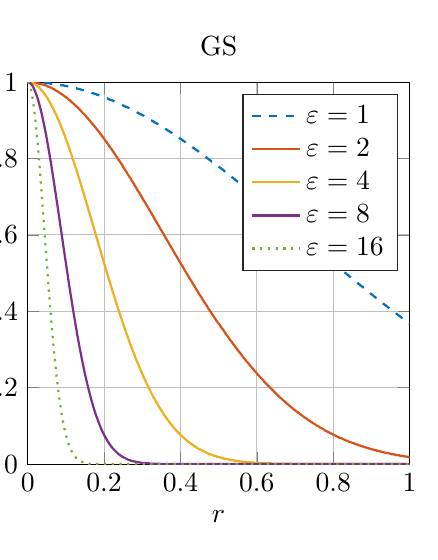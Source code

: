 % This file was created by matlab2tikz.
%
%The latest updates can be retrieved from
%  http://www.mathworks.com/matlabcentral/fileexchange/22022-matlab2tikz-matlab2tikz
%where you can also make suggestions and rate matlab2tikz.
%
\rmfamily
\definecolor{mycolor1}{rgb}{0.0,0.447,0.741}%
\definecolor{mycolor2}{rgb}{0.85,0.325,0.098}%
\definecolor{mycolor3}{rgb}{0.929,0.694,0.125}%
\definecolor{mycolor4}{rgb}{0.494,0.184,0.556}%
\definecolor{mycolor5}{rgb}{0.466,0.674,0.188}%
\definecolor{mycolor6}{rgb}{0.301,0.745,0.933}%
%
\begin{tikzpicture}[trim axis left, trim axis right, baseline]

  \begin{axis}[
  grid=major,
  %tick label style = {font=\sansmath\sffamily},
  width=0.4\textwidth,
  height=0.4\textwidth,
  at={(0\textwidth,0\textwidth)},
  scale only axis,
  unbounded coords=jump,
  xmin=0,
  xmax=1,
  ymin=0,
  ymax=1,
  xlabel={$r$},
  ylabel={$\phi(r)$},
  axis background/.style={fill=white},
  %title style={font=\bfseries},
  title={GS},
  legend pos=north east,
  legend style={legend cell align=left,align=left,draw=white!15!black}
  ]
\addplot [color=mycolor1, style=dashed,thick]
  table[row sep=crcr]{%
  0	1\\
  0.002	1.0\\
  0.004	1.0\\
  0.006	1.0\\
  0.008	1.0\\
  0.01	1.0\\
  0.012	1.0\\
  0.014	1.0\\
  0.016	1.0\\
  0.018	1.0\\
  0.02	1.0\\
  0.022	1.0\\
  0.024	0.999\\
  0.026	0.999\\
  0.028	0.999\\
  0.03	0.999\\
  0.032	0.999\\
  0.034	0.999\\
  0.036	0.999\\
  0.038	0.999\\
  0.04	0.998\\
  0.042	0.998\\
  0.044	0.998\\
  0.046	0.998\\
  0.048	0.998\\
  0.05	0.997\\
  0.052	0.997\\
  0.054	0.997\\
  0.056	0.997\\
  0.058	0.997\\
  0.06	0.996\\
  0.062	0.996\\
  0.064	0.996\\
  0.066	0.996\\
  0.068	0.995\\
  0.07	0.995\\
  0.072	0.995\\
  0.074	0.995\\
  0.076	0.994\\
  0.078	0.994\\
  0.08	0.994\\
  0.082	0.993\\
  0.084	0.993\\
  0.086	0.993\\
  0.088	0.992\\
  0.09	0.992\\
  0.092	0.992\\
  0.094	0.991\\
  0.096	0.991\\
  0.098	0.99\\
  0.1	0.99\\
  0.102	0.99\\
  0.104	0.989\\
  0.106	0.989\\
  0.108	0.988\\
  0.11	0.988\\
  0.112	0.988\\
  0.114	0.987\\
  0.116	0.987\\
  0.118	0.986\\
  0.12	0.986\\
  0.122	0.985\\
  0.124	0.985\\
  0.126	0.984\\
  0.128	0.984\\
  0.13	0.983\\
  0.132	0.983\\
  0.134	0.982\\
  0.136	0.982\\
  0.138	0.981\\
  0.14	0.981\\
  0.142	0.98\\
  0.144	0.979\\
  0.146	0.979\\
  0.148	0.978\\
  0.15	0.978\\
  0.152	0.977\\
  0.154	0.977\\
  0.156	0.976\\
  0.158	0.975\\
  0.16	0.975\\
  0.162	0.974\\
  0.164	0.973\\
  0.166	0.973\\
  0.168	0.972\\
  0.17	0.971\\
  0.172	0.971\\
  0.174	0.97\\
  0.176	0.969\\
  0.178	0.969\\
  0.18	0.968\\
  0.182	0.967\\
  0.184	0.967\\
  0.186	0.966\\
  0.188	0.965\\
  0.19	0.964\\
  0.192	0.964\\
  0.194	0.963\\
  0.196	0.962\\
  0.198	0.961\\
  0.2	0.961\\
  0.202	0.96\\
  0.204	0.959\\
  0.206	0.958\\
  0.208	0.958\\
  0.21	0.957\\
  0.212	0.956\\
  0.214	0.955\\
  0.216	0.954\\
  0.218	0.953\\
  0.22	0.953\\
  0.222	0.952\\
  0.224	0.951\\
  0.226	0.95\\
  0.228	0.949\\
  0.23	0.948\\
  0.232	0.947\\
  0.234	0.947\\
  0.236	0.946\\
  0.238	0.945\\
  0.24	0.944\\
  0.242	0.943\\
  0.244	0.942\\
  0.246	0.941\\
  0.248	0.94\\
  0.25	0.939\\
  0.252	0.938\\
  0.254	0.937\\
  0.256	0.936\\
  0.258	0.935\\
  0.26	0.935\\
  0.262	0.934\\
  0.264	0.933\\
  0.266	0.932\\
  0.268	0.931\\
  0.27	0.93\\
  0.272	0.929\\
  0.274	0.928\\
  0.276	0.927\\
  0.278	0.925\\
  0.28	0.924\\
  0.282	0.923\\
  0.284	0.922\\
  0.286	0.921\\
  0.288	0.92\\
  0.29	0.919\\
  0.292	0.918\\
  0.294	0.917\\
  0.296	0.916\\
  0.298	0.915\\
  0.3	0.914\\
  0.302	0.913\\
  0.304	0.912\\
  0.306	0.91\\
  0.308	0.909\\
  0.31	0.908\\
  0.312	0.907\\
  0.314	0.906\\
  0.316	0.905\\
  0.318	0.904\\
  0.32	0.902\\
  0.322	0.901\\
  0.324	0.9\\
  0.326	0.899\\
  0.328	0.898\\
  0.33	0.897\\
  0.332	0.895\\
  0.334	0.894\\
  0.336	0.893\\
  0.338	0.892\\
  0.34	0.891\\
  0.342	0.889\\
  0.344	0.888\\
  0.346	0.887\\
  0.348	0.886\\
  0.35	0.884\\
  0.352	0.883\\
  0.354	0.882\\
  0.356	0.881\\
  0.358	0.879\\
  0.36	0.878\\
  0.362	0.877\\
  0.364	0.876\\
  0.366	0.874\\
  0.368	0.873\\
  0.37	0.872\\
  0.372	0.871\\
  0.374	0.869\\
  0.376	0.868\\
  0.378	0.867\\
  0.38	0.865\\
  0.382	0.864\\
  0.384	0.863\\
  0.386	0.861\\
  0.388	0.86\\
  0.39	0.859\\
  0.392	0.857\\
  0.394	0.856\\
  0.396	0.855\\
  0.398	0.853\\
  0.4	0.852\\
  0.402	0.851\\
  0.404	0.849\\
  0.406	0.848\\
  0.408	0.846\\
  0.41	0.845\\
  0.412	0.844\\
  0.414	0.842\\
  0.416	0.841\\
  0.418	0.839\\
  0.42	0.838\\
  0.422	0.837\\
  0.424	0.835\\
  0.426	0.834\\
  0.428	0.832\\
  0.43	0.831\\
  0.432	0.829\\
  0.434	0.828\\
  0.436	0.827\\
  0.438	0.825\\
  0.44	0.824\\
  0.442	0.822\\
  0.444	0.821\\
  0.446	0.819\\
  0.448	0.818\\
  0.45	0.816\\
  0.452	0.815\\
  0.454	0.813\\
  0.456	0.812\\
  0.458	0.81\\
  0.46	0.809\\
  0.462	0.807\\
  0.464	0.806\\
  0.466	0.804\\
  0.468	0.803\\
  0.47	0.801\\
  0.472	0.8\\
  0.474	0.798\\
  0.476	0.797\\
  0.478	0.795\\
  0.48	0.794\\
  0.482	0.792\\
  0.484	0.791\\
  0.486	0.789\\
  0.488	0.788\\
  0.49	0.786\\
  0.492	0.785\\
  0.494	0.783\\
  0.496	0.782\\
  0.498	0.78\\
  0.501	0.778\\
  0.503	0.777\\
  0.505	0.775\\
  0.507	0.774\\
  0.509	0.772\\
  0.511	0.771\\
  0.513	0.769\\
  0.515	0.767\\
  0.517	0.766\\
  0.519	0.764\\
  0.521	0.763\\
  0.523	0.761\\
  0.525	0.759\\
  0.527	0.758\\
  0.529	0.756\\
  0.531	0.755\\
  0.533	0.753\\
  0.535	0.751\\
  0.537	0.75\\
  0.539	0.748\\
  0.541	0.747\\
  0.543	0.745\\
  0.545	0.743\\
  0.547	0.742\\
  0.549	0.74\\
  0.551	0.739\\
  0.553	0.737\\
  0.555	0.735\\
  0.557	0.734\\
  0.559	0.732\\
  0.561	0.73\\
  0.563	0.729\\
  0.565	0.727\\
  0.567	0.725\\
  0.569	0.724\\
  0.571	0.722\\
  0.573	0.72\\
  0.575	0.719\\
  0.577	0.717\\
  0.579	0.716\\
  0.581	0.714\\
  0.583	0.712\\
  0.585	0.711\\
  0.587	0.709\\
  0.589	0.707\\
  0.591	0.706\\
  0.593	0.704\\
  0.595	0.702\\
  0.597	0.701\\
  0.599	0.699\\
  0.601	0.697\\
  0.603	0.695\\
  0.605	0.694\\
  0.607	0.692\\
  0.609	0.69\\
  0.611	0.689\\
  0.613	0.687\\
  0.615	0.685\\
  0.617	0.684\\
  0.619	0.682\\
  0.621	0.68\\
  0.623	0.679\\
  0.625	0.677\\
  0.627	0.675\\
  0.629	0.674\\
  0.631	0.672\\
  0.633	0.67\\
  0.635	0.668\\
  0.637	0.667\\
  0.639	0.665\\
  0.641	0.663\\
  0.643	0.662\\
  0.645	0.66\\
  0.647	0.658\\
  0.649	0.657\\
  0.651	0.655\\
  0.653	0.653\\
  0.655	0.651\\
  0.657	0.65\\
  0.659	0.648\\
  0.661	0.646\\
  0.663	0.645\\
  0.665	0.643\\
  0.667	0.641\\
  0.669	0.639\\
  0.671	0.638\\
  0.673	0.636\\
  0.675	0.634\\
  0.677	0.633\\
  0.679	0.631\\
  0.681	0.629\\
  0.683	0.627\\
  0.685	0.626\\
  0.687	0.624\\
  0.689	0.622\\
  0.691	0.621\\
  0.693	0.619\\
  0.695	0.617\\
  0.697	0.615\\
  0.699	0.614\\
  0.701	0.612\\
  0.703	0.61\\
  0.705	0.609\\
  0.707	0.607\\
  0.709	0.605\\
  0.711	0.603\\
  0.713	0.602\\
  0.715	0.6\\
  0.717	0.598\\
  0.719	0.597\\
  0.721	0.595\\
  0.723	0.593\\
  0.725	0.591\\
  0.727	0.59\\
  0.729	0.588\\
  0.731	0.586\\
  0.733	0.585\\
  0.735	0.583\\
  0.737	0.581\\
  0.739	0.579\\
  0.741	0.578\\
  0.743	0.576\\
  0.745	0.574\\
  0.747	0.573\\
  0.749	0.571\\
  0.751	0.569\\
  0.753	0.567\\
  0.755	0.566\\
  0.757	0.564\\
  0.759	0.562\\
  0.761	0.561\\
  0.763	0.559\\
  0.765	0.557\\
  0.767	0.555\\
  0.769	0.554\\
  0.771	0.552\\
  0.773	0.55\\
  0.775	0.549\\
  0.777	0.547\\
  0.779	0.545\\
  0.781	0.544\\
  0.783	0.542\\
  0.785	0.54\\
  0.787	0.538\\
  0.789	0.537\\
  0.791	0.535\\
  0.793	0.533\\
  0.795	0.532\\
  0.797	0.53\\
  0.799	0.528\\
  0.801	0.527\\
  0.803	0.525\\
  0.805	0.523\\
  0.807	0.522\\
  0.809	0.52\\
  0.811	0.518\\
  0.813	0.517\\
  0.815	0.515\\
  0.817	0.513\\
  0.819	0.511\\
  0.821	0.51\\
  0.823	0.508\\
  0.825	0.506\\
  0.827	0.505\\
  0.829	0.503\\
  0.831	0.501\\
  0.833	0.5\\
  0.835	0.498\\
  0.837	0.496\\
  0.839	0.495\\
  0.841	0.493\\
  0.843	0.491\\
  0.845	0.49\\
  0.847	0.488\\
  0.849	0.486\\
  0.851	0.485\\
  0.853	0.483\\
  0.855	0.482\\
  0.857	0.48\\
  0.859	0.478\\
  0.861	0.477\\
  0.863	0.475\\
  0.865	0.473\\
  0.867	0.472\\
  0.869	0.47\\
  0.871	0.468\\
  0.873	0.467\\
  0.875	0.465\\
  0.877	0.464\\
  0.879	0.462\\
  0.881	0.46\\
  0.883	0.459\\
  0.885	0.457\\
  0.887	0.455\\
  0.889	0.454\\
  0.891	0.452\\
  0.893	0.451\\
  0.895	0.449\\
  0.897	0.447\\
  0.899	0.446\\
  0.901	0.444\\
  0.903	0.443\\
  0.905	0.441\\
  0.907	0.439\\
  0.909	0.438\\
  0.911	0.436\\
  0.913	0.435\\
  0.915	0.433\\
  0.917	0.431\\
  0.919	0.43\\
  0.921	0.428\\
  0.923	0.427\\
  0.925	0.425\\
  0.927	0.424\\
  0.929	0.422\\
  0.931	0.42\\
  0.933	0.419\\
  0.935	0.417\\
  0.937	0.416\\
  0.939	0.414\\
  0.941	0.413\\
  0.943	0.411\\
  0.945	0.409\\
  0.947	0.408\\
  0.949	0.406\\
  0.951	0.405\\
  0.953	0.403\\
  0.955	0.402\\
  0.957	0.4\\
  0.959	0.399\\
  0.961	0.397\\
  0.963	0.396\\
  0.965	0.394\\
  0.967	0.393\\
  0.969	0.391\\
  0.971	0.39\\
  0.973	0.388\\
  0.975	0.387\\
  0.977	0.385\\
  0.979	0.384\\
  0.981	0.382\\
  0.983	0.381\\
  0.985	0.379\\
  0.987	0.378\\
  0.989	0.376\\
  0.991	0.375\\
  0.993	0.373\\
  0.995	0.372\\
  0.997	0.37\\
  0.999	0.369\\
  1.001	0.367\\
};
\addlegendentry{$\varepsilon=1$}

\addplot [color=mycolor2, style=thick]
  table[row sep=crcr]{%
  0	1\\
  0.002	1.0\\
  0.004	1.0\\
  0.006	1.0\\
  0.008	1.0\\
  0.01	1.0\\
  0.012	0.999\\
  0.014	0.999\\
  0.016	0.999\\
  0.018	0.999\\
  0.02	0.998\\
  0.022	0.998\\
  0.024	0.998\\
  0.026	0.997\\
  0.028	0.997\\
  0.03	0.996\\
  0.032	0.996\\
  0.034	0.995\\
  0.036	0.995\\
  0.038	0.994\\
  0.04	0.994\\
  0.042	0.993\\
  0.044	0.992\\
  0.046	0.992\\
  0.048	0.991\\
  0.05	0.99\\
  0.052	0.989\\
  0.054	0.988\\
  0.056	0.988\\
  0.058	0.987\\
  0.06	0.986\\
  0.062	0.985\\
  0.064	0.984\\
  0.066	0.983\\
  0.068	0.982\\
  0.07	0.981\\
  0.072	0.979\\
  0.074	0.978\\
  0.076	0.977\\
  0.078	0.976\\
  0.08	0.975\\
  0.082	0.973\\
  0.084	0.972\\
  0.086	0.971\\
  0.088	0.969\\
  0.09	0.968\\
  0.092	0.967\\
  0.094	0.965\\
  0.096	0.964\\
  0.098	0.962\\
  0.1	0.961\\
  0.102	0.959\\
  0.104	0.958\\
  0.106	0.956\\
  0.108	0.954\\
  0.11	0.953\\
  0.112	0.951\\
  0.114	0.949\\
  0.116	0.947\\
  0.118	0.946\\
  0.12	0.944\\
  0.122	0.942\\
  0.124	0.94\\
  0.126	0.938\\
  0.128	0.936\\
  0.13	0.935\\
  0.132	0.933\\
  0.134	0.931\\
  0.136	0.929\\
  0.138	0.927\\
  0.14	0.924\\
  0.142	0.922\\
  0.144	0.92\\
  0.146	0.918\\
  0.148	0.916\\
  0.15	0.914\\
  0.152	0.912\\
  0.154	0.909\\
  0.156	0.907\\
  0.158	0.905\\
  0.16	0.902\\
  0.162	0.9\\
  0.164	0.898\\
  0.166	0.895\\
  0.168	0.893\\
  0.17	0.891\\
  0.172	0.888\\
  0.174	0.886\\
  0.176	0.883\\
  0.178	0.881\\
  0.18	0.878\\
  0.182	0.876\\
  0.184	0.873\\
  0.186	0.871\\
  0.188	0.868\\
  0.19	0.865\\
  0.192	0.863\\
  0.194	0.86\\
  0.196	0.857\\
  0.198	0.855\\
  0.2	0.852\\
  0.202	0.849\\
  0.204	0.846\\
  0.206	0.844\\
  0.208	0.841\\
  0.21	0.838\\
  0.212	0.835\\
  0.214	0.832\\
  0.216	0.829\\
  0.218	0.827\\
  0.22	0.824\\
  0.222	0.821\\
  0.224	0.818\\
  0.226	0.815\\
  0.228	0.812\\
  0.23	0.809\\
  0.232	0.806\\
  0.234	0.803\\
  0.236	0.8\\
  0.238	0.797\\
  0.24	0.794\\
  0.242	0.791\\
  0.244	0.788\\
  0.246	0.785\\
  0.248	0.782\\
  0.25	0.778\\
  0.252	0.775\\
  0.254	0.772\\
  0.256	0.769\\
  0.258	0.766\\
  0.26	0.763\\
  0.262	0.759\\
  0.264	0.756\\
  0.266	0.753\\
  0.268	0.75\\
  0.27	0.747\\
  0.272	0.743\\
  0.274	0.74\\
  0.276	0.737\\
  0.278	0.734\\
  0.28	0.73\\
  0.282	0.727\\
  0.284	0.724\\
  0.286	0.72\\
  0.288	0.717\\
  0.29	0.714\\
  0.292	0.711\\
  0.294	0.707\\
  0.296	0.704\\
  0.298	0.701\\
  0.3	0.697\\
  0.302	0.694\\
  0.304	0.69\\
  0.306	0.687\\
  0.308	0.684\\
  0.31	0.68\\
  0.312	0.677\\
  0.314	0.674\\
  0.316	0.67\\
  0.318	0.667\\
  0.32	0.663\\
  0.322	0.66\\
  0.324	0.657\\
  0.326	0.653\\
  0.328	0.65\\
  0.33	0.646\\
  0.332	0.643\\
  0.334	0.639\\
  0.336	0.636\\
  0.338	0.633\\
  0.34	0.629\\
  0.342	0.626\\
  0.344	0.622\\
  0.346	0.619\\
  0.348	0.615\\
  0.35	0.612\\
  0.352	0.609\\
  0.354	0.605\\
  0.356	0.602\\
  0.358	0.598\\
  0.36	0.595\\
  0.362	0.591\\
  0.364	0.588\\
  0.366	0.585\\
  0.368	0.581\\
  0.37	0.578\\
  0.372	0.574\\
  0.374	0.571\\
  0.376	0.567\\
  0.378	0.564\\
  0.38	0.561\\
  0.382	0.557\\
  0.384	0.554\\
  0.386	0.55\\
  0.388	0.547\\
  0.39	0.544\\
  0.392	0.54\\
  0.394	0.537\\
  0.396	0.533\\
  0.398	0.53\\
  0.4	0.527\\
  0.402	0.523\\
  0.404	0.52\\
  0.406	0.517\\
  0.408	0.513\\
  0.41	0.51\\
  0.412	0.506\\
  0.414	0.503\\
  0.416	0.5\\
  0.418	0.496\\
  0.42	0.493\\
  0.422	0.49\\
  0.424	0.486\\
  0.426	0.483\\
  0.428	0.48\\
  0.43	0.477\\
  0.432	0.473\\
  0.434	0.47\\
  0.436	0.467\\
  0.438	0.464\\
  0.44	0.46\\
  0.442	0.457\\
  0.444	0.454\\
  0.446	0.451\\
  0.448	0.447\\
  0.45	0.444\\
  0.452	0.441\\
  0.454	0.438\\
  0.456	0.435\\
  0.458	0.431\\
  0.46	0.428\\
  0.462	0.425\\
  0.464	0.422\\
  0.466	0.419\\
  0.468	0.416\\
  0.47	0.413\\
  0.472	0.409\\
  0.474	0.406\\
  0.476	0.403\\
  0.478	0.4\\
  0.48	0.397\\
  0.482	0.394\\
  0.484	0.391\\
  0.486	0.388\\
  0.488	0.385\\
  0.49	0.382\\
  0.492	0.379\\
  0.494	0.376\\
  0.496	0.373\\
  0.498	0.37\\
  0.501	0.367\\
  0.503	0.364\\
  0.505	0.361\\
  0.507	0.358\\
  0.509	0.355\\
  0.511	0.353\\
  0.513	0.35\\
  0.515	0.347\\
  0.517	0.344\\
  0.519	0.341\\
  0.521	0.338\\
  0.523	0.336\\
  0.525	0.333\\
  0.527	0.33\\
  0.529	0.327\\
  0.531	0.324\\
  0.533	0.322\\
  0.535	0.319\\
  0.537	0.316\\
  0.539	0.313\\
  0.541	0.311\\
  0.543	0.308\\
  0.545	0.305\\
  0.547	0.303\\
  0.549	0.3\\
  0.551	0.297\\
  0.553	0.295\\
  0.555	0.292\\
  0.557	0.29\\
  0.559	0.287\\
  0.561	0.285\\
  0.563	0.282\\
  0.565	0.279\\
  0.567	0.277\\
  0.569	0.274\\
  0.571	0.272\\
  0.573	0.269\\
  0.575	0.267\\
  0.577	0.265\\
  0.579	0.262\\
  0.581	0.26\\
  0.583	0.257\\
  0.585	0.255\\
  0.587	0.253\\
  0.589	0.25\\
  0.591	0.248\\
  0.593	0.245\\
  0.595	0.243\\
  0.597	0.241\\
  0.599	0.239\\
  0.601	0.236\\
  0.603	0.234\\
  0.605	0.232\\
  0.607	0.229\\
  0.609	0.227\\
  0.611	0.225\\
  0.613	0.223\\
  0.615	0.221\\
  0.617	0.219\\
  0.619	0.216\\
  0.621	0.214\\
  0.623	0.212\\
  0.625	0.21\\
  0.627	0.208\\
  0.629	0.206\\
  0.631	0.204\\
  0.633	0.202\\
  0.635	0.2\\
  0.637	0.198\\
  0.639	0.196\\
  0.641	0.194\\
  0.643	0.192\\
  0.645	0.19\\
  0.647	0.188\\
  0.649	0.186\\
  0.651	0.184\\
  0.653	0.182\\
  0.655	0.18\\
  0.657	0.178\\
  0.659	0.176\\
  0.661	0.174\\
  0.663	0.173\\
  0.665	0.171\\
  0.667	0.169\\
  0.669	0.167\\
  0.671	0.165\\
  0.673	0.164\\
  0.675	0.162\\
  0.677	0.16\\
  0.679	0.158\\
  0.681	0.157\\
  0.683	0.155\\
  0.685	0.153\\
  0.687	0.152\\
  0.689	0.15\\
  0.691	0.148\\
  0.693	0.147\\
  0.695	0.145\\
  0.697	0.143\\
  0.699	0.142\\
  0.701	0.14\\
  0.703	0.139\\
  0.705	0.137\\
  0.707	0.136\\
  0.709	0.134\\
  0.711	0.133\\
  0.713	0.131\\
  0.715	0.13\\
  0.717	0.128\\
  0.719	0.127\\
  0.721	0.125\\
  0.723	0.124\\
  0.725	0.122\\
  0.727	0.121\\
  0.729	0.12\\
  0.731	0.118\\
  0.733	0.117\\
  0.735	0.115\\
  0.737	0.114\\
  0.739	0.113\\
  0.741	0.111\\
  0.743	0.11\\
  0.745	0.109\\
  0.747	0.107\\
  0.749	0.106\\
  0.751	0.105\\
  0.753	0.104\\
  0.755	0.102\\
  0.757	0.101\\
  0.759	0.1\\
  0.761	0.099\\
  0.763	0.098\\
  0.765	0.096\\
  0.767	0.095\\
  0.769	0.094\\
  0.771	0.093\\
  0.773	0.092\\
  0.775	0.091\\
  0.777	0.089\\
  0.779	0.088\\
  0.781	0.087\\
  0.783	0.086\\
  0.785	0.085\\
  0.787	0.084\\
  0.789	0.083\\
  0.791	0.082\\
  0.793	0.081\\
  0.795	0.08\\
  0.797	0.079\\
  0.799	0.078\\
  0.801	0.077\\
  0.803	0.076\\
  0.805	0.075\\
  0.807	0.074\\
  0.809	0.073\\
  0.811	0.072\\
  0.813	0.071\\
  0.815	0.07\\
  0.817	0.069\\
  0.819	0.068\\
  0.821	0.068\\
  0.823	0.067\\
  0.825	0.066\\
  0.827	0.065\\
  0.829	0.064\\
  0.831	0.063\\
  0.833	0.062\\
  0.835	0.062\\
  0.837	0.061\\
  0.839	0.06\\
  0.841	0.059\\
  0.843	0.058\\
  0.845	0.058\\
  0.847	0.057\\
  0.849	0.056\\
  0.851	0.055\\
  0.853	0.055\\
  0.855	0.054\\
  0.857	0.053\\
  0.859	0.052\\
  0.861	0.052\\
  0.863	0.051\\
  0.865	0.05\\
  0.867	0.049\\
  0.869	0.049\\
  0.871	0.048\\
  0.873	0.047\\
  0.875	0.047\\
  0.877	0.046\\
  0.879	0.046\\
  0.881	0.045\\
  0.883	0.044\\
  0.885	0.044\\
  0.887	0.043\\
  0.889	0.042\\
  0.891	0.042\\
  0.893	0.041\\
  0.895	0.041\\
  0.897	0.04\\
  0.899	0.039\\
  0.901	0.039\\
  0.903	0.038\\
  0.905	0.038\\
  0.907	0.037\\
  0.909	0.037\\
  0.911	0.036\\
  0.913	0.036\\
  0.915	0.035\\
  0.917	0.035\\
  0.919	0.034\\
  0.921	0.034\\
  0.923	0.033\\
  0.925	0.033\\
  0.927	0.032\\
  0.929	0.032\\
  0.931	0.031\\
  0.933	0.031\\
  0.935	0.03\\
  0.937	0.03\\
  0.939	0.029\\
  0.941	0.029\\
  0.943	0.029\\
  0.945	0.028\\
  0.947	0.028\\
  0.949	0.027\\
  0.951	0.027\\
  0.953	0.026\\
  0.955	0.026\\
  0.957	0.026\\
  0.959	0.025\\
  0.961	0.025\\
  0.963	0.024\\
  0.965	0.024\\
  0.967	0.024\\
  0.969	0.023\\
  0.971	0.023\\
  0.973	0.023\\
  0.975	0.022\\
  0.977	0.022\\
  0.979	0.022\\
  0.981	0.021\\
  0.983	0.021\\
  0.985	0.021\\
  0.987	0.02\\
  0.989	0.02\\
  0.991	0.02\\
  0.993	0.019\\
  0.995	0.019\\
  0.997	0.019\\
  0.999	0.018\\
  1.001	0.018\\
};
\addlegendentry{$\varepsilon=2$}

\addplot [color=mycolor3, style=thick]
  table[row sep=crcr]{%
  0	1\\
  0.002	1.0\\
  0.004	1.0\\
  0.006	0.999\\
  0.008	0.999\\
  0.01	0.998\\
  0.012	0.998\\
  0.014	0.997\\
  0.016	0.996\\
  0.018	0.995\\
  0.02	0.994\\
  0.022	0.992\\
  0.024	0.991\\
  0.026	0.989\\
  0.028	0.988\\
  0.03	0.986\\
  0.032	0.984\\
  0.034	0.982\\
  0.036	0.979\\
  0.038	0.977\\
  0.04	0.975\\
  0.042	0.972\\
  0.044	0.969\\
  0.046	0.967\\
  0.048	0.964\\
  0.05	0.961\\
  0.052	0.958\\
  0.054	0.954\\
  0.056	0.951\\
  0.058	0.947\\
  0.06	0.944\\
  0.062	0.94\\
  0.064	0.936\\
  0.066	0.933\\
  0.068	0.929\\
  0.07	0.924\\
  0.072	0.92\\
  0.074	0.916\\
  0.076	0.912\\
  0.078	0.907\\
  0.08	0.902\\
  0.082	0.898\\
  0.084	0.893\\
  0.086	0.888\\
  0.088	0.883\\
  0.09	0.878\\
  0.092	0.873\\
  0.094	0.868\\
  0.096	0.863\\
  0.098	0.857\\
  0.1	0.852\\
  0.102	0.846\\
  0.104	0.841\\
  0.106	0.835\\
  0.108	0.829\\
  0.11	0.824\\
  0.112	0.818\\
  0.114	0.812\\
  0.116	0.806\\
  0.118	0.8\\
  0.12	0.794\\
  0.122	0.788\\
  0.124	0.782\\
  0.126	0.775\\
  0.128	0.769\\
  0.13	0.763\\
  0.132	0.756\\
  0.134	0.75\\
  0.136	0.743\\
  0.138	0.737\\
  0.14	0.73\\
  0.142	0.724\\
  0.144	0.717\\
  0.146	0.711\\
  0.148	0.704\\
  0.15	0.697\\
  0.152	0.69\\
  0.154	0.684\\
  0.156	0.677\\
  0.158	0.67\\
  0.16	0.663\\
  0.162	0.657\\
  0.164	0.65\\
  0.166	0.643\\
  0.168	0.636\\
  0.17	0.629\\
  0.172	0.622\\
  0.174	0.615\\
  0.176	0.609\\
  0.178	0.602\\
  0.18	0.595\\
  0.182	0.588\\
  0.184	0.581\\
  0.186	0.574\\
  0.188	0.567\\
  0.19	0.561\\
  0.192	0.554\\
  0.194	0.547\\
  0.196	0.54\\
  0.198	0.533\\
  0.2	0.527\\
  0.202	0.52\\
  0.204	0.513\\
  0.206	0.506\\
  0.208	0.5\\
  0.21	0.493\\
  0.212	0.486\\
  0.214	0.48\\
  0.216	0.473\\
  0.218	0.467\\
  0.22	0.46\\
  0.222	0.454\\
  0.224	0.447\\
  0.226	0.441\\
  0.228	0.435\\
  0.23	0.428\\
  0.232	0.422\\
  0.234	0.416\\
  0.236	0.409\\
  0.238	0.403\\
  0.24	0.397\\
  0.242	0.391\\
  0.244	0.385\\
  0.246	0.379\\
  0.248	0.373\\
  0.25	0.367\\
  0.252	0.361\\
  0.254	0.355\\
  0.256	0.35\\
  0.258	0.344\\
  0.26	0.338\\
  0.262	0.333\\
  0.264	0.327\\
  0.266	0.322\\
  0.268	0.316\\
  0.27	0.311\\
  0.272	0.305\\
  0.274	0.3\\
  0.276	0.295\\
  0.278	0.29\\
  0.28	0.285\\
  0.282	0.279\\
  0.284	0.274\\
  0.286	0.269\\
  0.288	0.265\\
  0.29	0.26\\
  0.292	0.255\\
  0.294	0.25\\
  0.296	0.245\\
  0.298	0.241\\
  0.3	0.236\\
  0.302	0.232\\
  0.304	0.227\\
  0.306	0.223\\
  0.308	0.219\\
  0.31	0.214\\
  0.312	0.21\\
  0.314	0.206\\
  0.316	0.202\\
  0.318	0.198\\
  0.32	0.194\\
  0.322	0.19\\
  0.324	0.186\\
  0.326	0.182\\
  0.328	0.178\\
  0.33	0.174\\
  0.332	0.171\\
  0.334	0.167\\
  0.336	0.164\\
  0.338	0.16\\
  0.34	0.157\\
  0.342	0.153\\
  0.344	0.15\\
  0.346	0.147\\
  0.348	0.143\\
  0.35	0.14\\
  0.352	0.137\\
  0.354	0.134\\
  0.356	0.131\\
  0.358	0.128\\
  0.36	0.125\\
  0.362	0.122\\
  0.364	0.12\\
  0.366	0.117\\
  0.368	0.114\\
  0.37	0.111\\
  0.372	0.109\\
  0.374	0.106\\
  0.376	0.104\\
  0.378	0.101\\
  0.38	0.099\\
  0.382	0.096\\
  0.384	0.094\\
  0.386	0.092\\
  0.388	0.089\\
  0.39	0.087\\
  0.392	0.085\\
  0.394	0.083\\
  0.396	0.081\\
  0.398	0.079\\
  0.4	0.077\\
  0.402	0.075\\
  0.404	0.073\\
  0.406	0.071\\
  0.408	0.069\\
  0.41	0.068\\
  0.412	0.066\\
  0.414	0.064\\
  0.416	0.062\\
  0.418	0.061\\
  0.42	0.059\\
  0.422	0.058\\
  0.424	0.056\\
  0.426	0.055\\
  0.428	0.053\\
  0.43	0.052\\
  0.432	0.05\\
  0.434	0.049\\
  0.436	0.047\\
  0.438	0.046\\
  0.44	0.045\\
  0.442	0.044\\
  0.444	0.042\\
  0.446	0.041\\
  0.448	0.04\\
  0.45	0.039\\
  0.452	0.038\\
  0.454	0.037\\
  0.456	0.036\\
  0.458	0.035\\
  0.46	0.034\\
  0.462	0.033\\
  0.464	0.032\\
  0.466	0.031\\
  0.468	0.03\\
  0.47	0.029\\
  0.472	0.028\\
  0.474	0.027\\
  0.476	0.026\\
  0.478	0.026\\
  0.48	0.025\\
  0.482	0.024\\
  0.484	0.023\\
  0.486	0.023\\
  0.488	0.022\\
  0.49	0.021\\
  0.492	0.021\\
  0.494	0.02\\
  0.496	0.019\\
  0.498	0.019\\
  0.501	0.018\\
  0.503	0.018\\
  0.505	0.017\\
  0.507	0.016\\
  0.509	0.016\\
  0.511	0.015\\
  0.513	0.015\\
  0.515	0.014\\
  0.517	0.014\\
  0.519	0.014\\
  0.521	0.013\\
  0.523	0.013\\
  0.525	0.012\\
  0.527	0.012\\
  0.529	0.011\\
  0.531	0.011\\
  0.533	0.011\\
  0.535	0.01\\
  0.537	0.01\\
  0.539	0.01\\
  0.541	0.009\\
  0.543	0.009\\
  0.545	0.009\\
  0.547	0.008\\
  0.549	0.008\\
  0.551	0.008\\
  0.553	0.008\\
  0.555	0.007\\
  0.557	0.007\\
  0.559	0.007\\
  0.561	0.007\\
  0.563	0.006\\
  0.565	0.006\\
  0.567	0.006\\
  0.569	0.006\\
  0.571	0.005\\
  0.573	0.005\\
  0.575	0.005\\
  0.577	0.005\\
  0.579	0.005\\
  0.581	0.005\\
  0.583	0.004\\
  0.585	0.004\\
  0.587	0.004\\
  0.589	0.004\\
  0.591	0.004\\
  0.593	0.004\\
  0.595	0.003\\
  0.597	0.003\\
  0.599	0.003\\
  0.601	0.003\\
  0.603	0.003\\
  0.605	0.003\\
  0.607	0.003\\
  0.609	0.003\\
  0.611	0.003\\
  0.613	0.002\\
  0.615	0.002\\
  0.617	0.002\\
  0.619	0.002\\
  0.621	0.002\\
  0.623	0.002\\
  0.625	0.002\\
  0.627	0.002\\
  0.629	0.002\\
  0.631	0.002\\
  0.633	0.002\\
  0.635	0.002\\
  0.637	0.002\\
  0.639	0.001\\
  0.641	0.001\\
  0.643	0.001\\
  0.645	0.001\\
  0.647	0.001\\
  0.649	0.001\\
  0.651	0.001\\
  0.653	0.001\\
  0.655	0.001\\
  0.657	0.001\\
  0.659	0.001\\
  0.661	0.001\\
  0.663	0.001\\
  0.665	0.001\\
  0.667	0.001\\
  0.669	0.001\\
  0.671	0.001\\
  0.673	0.001\\
  0.675	0.001\\
  0.677	0.001\\
  0.679	0.001\\
  0.681	0.001\\
  0.683	0.001\\
  0.685	0.001\\
  0.687	0.001\\
  0.689	0.001\\
  0.691	0.0\\
  0.693	0.0\\
  0.695	0.0\\
  0.697	0.0\\
  0.699	0.0\\
  0.701	0.0\\
  0.703	0.0\\
  0.705	0.0\\
  0.707	0.0\\
  0.709	0.0\\
  0.711	0.0\\
  0.713	0.0\\
  0.715	0.0\\
  0.717	0.0\\
  0.719	0.0\\
  0.721	0.0\\
  0.723	0.0\\
  0.725	0.0\\
  0.727	0.0\\
  0.729	0.0\\
  0.731	0.0\\
  0.733	0.0\\
  0.735	0.0\\
  0.737	0.0\\
  0.739	0.0\\
  0.741	0.0\\
  0.743	0.0\\
  0.745	0.0\\
  0.747	0.0\\
  0.749	0.0\\
  0.751	0.0\\
  0.753	0.0\\
  0.755	0.0\\
  0.757	0.0\\
  0.759	9.989e-05\\
  0.761	9.514e-05\\
  0.763	9.061e-05\\
  0.765	8.629e-05\\
  0.767	8.216e-05\\
  0.769	7.821e-05\\
  0.771	7.445e-05\\
  0.773	7.086e-05\\
  0.775	6.743e-05\\
  0.777	6.416e-05\\
  0.779	6.104e-05\\
  0.781	5.807e-05\\
  0.783	5.523e-05\\
  0.785	5.253e-05\\
  0.787	4.995e-05\\
  0.789	4.749e-05\\
  0.791	4.515e-05\\
  0.793	4.291e-05\\
  0.795	4.079e-05\\
  0.797	3.876e-05\\
  0.799	3.683e-05\\
  0.801	3.499e-05\\
  0.803	3.324e-05\\
  0.805	3.157e-05\\
  0.807	2.998e-05\\
  0.809	2.847e-05\\
  0.811	2.703e-05\\
  0.813	2.566e-05\\
  0.815	2.436e-05\\
  0.817	2.311e-05\\
  0.819	2.193e-05\\
  0.821	2.081e-05\\
  0.823	1.975e-05\\
  0.825	1.873e-05\\
  0.827	1.776e-05\\
  0.829	1.685e-05\\
  0.831	1.598e-05\\
  0.833	1.515e-05\\
  0.835	1.436e-05\\
  0.837	1.361e-05\\
  0.839	1.29e-05\\
  0.841	1.222e-05\\
  0.843	1.158e-05\\
  0.845	1.097e-05\\
  0.847	1.039e-05\\
  0.849	9.843e-06\\
  0.851	9.322e-06\\
  0.853	8.827e-06\\
  0.855	8.357e-06\\
  0.857	7.911e-06\\
  0.859	7.488e-06\\
  0.861	7.087e-06\\
  0.863	6.706e-06\\
  0.865	6.345e-06\\
  0.867	6.003e-06\\
  0.869	5.678e-06\\
  0.871	5.37e-06\\
  0.873	5.078e-06\\
  0.875	4.802e-06\\
  0.877	4.54e-06\\
  0.879	4.292e-06\\
  0.881	4.056e-06\\
  0.883	3.834e-06\\
  0.885	3.623e-06\\
  0.887	3.423e-06\\
  0.889	3.233e-06\\
  0.891	3.054e-06\\
  0.893	2.885e-06\\
  0.895	2.724e-06\\
  0.897	2.572e-06\\
  0.899	2.428e-06\\
  0.901	2.292e-06\\
  0.903	2.164e-06\\
  0.905	2.042e-06\\
  0.907	1.927e-06\\
  0.909	1.818e-06\\
  0.911	1.715e-06\\
  0.913	1.618e-06\\
  0.915	1.526e-06\\
  0.917	1.439e-06\\
  0.919	1.357e-06\\
  0.921	1.279e-06\\
  0.923	1.206e-06\\
  0.925	1.136e-06\\
  0.927	1.071e-06\\
  0.929	1.009e-06\\
  0.931	9.507e-07\\
  0.933	8.956e-07\\
  0.935	8.435e-07\\
  0.937	7.945e-07\\
  0.939	7.481e-07\\
  0.941	7.044e-07\\
  0.943	6.632e-07\\
  0.945	6.242e-07\\
  0.947	5.875e-07\\
  0.949	5.529e-07\\
  0.951	5.203e-07\\
  0.953	4.895e-07\\
  0.955	4.605e-07\\
  0.957	4.331e-07\\
  0.959	4.073e-07\\
  0.961	3.83e-07\\
  0.963	3.601e-07\\
  0.965	3.386e-07\\
  0.967	3.183e-07\\
  0.969	2.991e-07\\
  0.971	2.811e-07\\
  0.973	2.641e-07\\
  0.975	2.482e-07\\
  0.977	2.331e-07\\
  0.979	2.19e-07\\
  0.981	2.056e-07\\
  0.983	1.931e-07\\
  0.985	1.813e-07\\
  0.987	1.702e-07\\
  0.989	1.598e-07\\
  0.991	1.499e-07\\
  0.993	1.407e-07\\
  0.995	1.32e-07\\
  0.997	1.239e-07\\
  0.999	1.162e-07\\
  1.001	1.09e-07\\
};
\addlegendentry{$\varepsilon=4$}

\addplot [color=mycolor4, style=thick]
  table[row sep=crcr]{%
  0	1\\
  0.002	1.0\\
  0.004	0.999\\
  0.006	0.998\\
  0.008	0.996\\
  0.01	0.994\\
  0.012	0.991\\
  0.014	0.988\\
  0.016	0.984\\
  0.018	0.979\\
  0.02	0.975\\
  0.022	0.969\\
  0.024	0.964\\
  0.026	0.958\\
  0.028	0.951\\
  0.03	0.944\\
  0.032	0.936\\
  0.034	0.929\\
  0.036	0.92\\
  0.038	0.912\\
  0.04	0.902\\
  0.042	0.893\\
  0.044	0.883\\
  0.046	0.873\\
  0.048	0.863\\
  0.05	0.852\\
  0.052	0.841\\
  0.054	0.829\\
  0.056	0.818\\
  0.058	0.806\\
  0.06	0.794\\
  0.062	0.782\\
  0.064	0.769\\
  0.066	0.756\\
  0.068	0.743\\
  0.07	0.73\\
  0.072	0.717\\
  0.074	0.704\\
  0.076	0.69\\
  0.078	0.677\\
  0.08	0.663\\
  0.082	0.65\\
  0.084	0.636\\
  0.086	0.622\\
  0.088	0.609\\
  0.09	0.595\\
  0.092	0.581\\
  0.094	0.567\\
  0.096	0.554\\
  0.098	0.54\\
  0.1	0.527\\
  0.102	0.513\\
  0.104	0.5\\
  0.106	0.486\\
  0.108	0.473\\
  0.11	0.46\\
  0.112	0.447\\
  0.114	0.435\\
  0.116	0.422\\
  0.118	0.409\\
  0.12	0.397\\
  0.122	0.385\\
  0.124	0.373\\
  0.126	0.361\\
  0.128	0.35\\
  0.13	0.338\\
  0.132	0.327\\
  0.134	0.316\\
  0.136	0.305\\
  0.138	0.295\\
  0.14	0.285\\
  0.142	0.274\\
  0.144	0.265\\
  0.146	0.255\\
  0.148	0.245\\
  0.15	0.236\\
  0.152	0.227\\
  0.154	0.219\\
  0.156	0.21\\
  0.158	0.202\\
  0.16	0.194\\
  0.162	0.186\\
  0.164	0.178\\
  0.166	0.171\\
  0.168	0.164\\
  0.17	0.157\\
  0.172	0.15\\
  0.174	0.143\\
  0.176	0.137\\
  0.178	0.131\\
  0.18	0.125\\
  0.182	0.12\\
  0.184	0.114\\
  0.186	0.109\\
  0.188	0.104\\
  0.19	0.099\\
  0.192	0.094\\
  0.194	0.089\\
  0.196	0.085\\
  0.198	0.081\\
  0.2	0.077\\
  0.202	0.073\\
  0.204	0.069\\
  0.206	0.066\\
  0.208	0.062\\
  0.21	0.059\\
  0.212	0.056\\
  0.214	0.053\\
  0.216	0.05\\
  0.218	0.047\\
  0.22	0.045\\
  0.222	0.042\\
  0.224	0.04\\
  0.226	0.038\\
  0.228	0.036\\
  0.23	0.034\\
  0.232	0.032\\
  0.234	0.03\\
  0.236	0.028\\
  0.238	0.026\\
  0.24	0.025\\
  0.242	0.023\\
  0.244	0.022\\
  0.246	0.021\\
  0.248	0.019\\
  0.25	0.018\\
  0.252	0.017\\
  0.254	0.016\\
  0.256	0.015\\
  0.258	0.014\\
  0.26	0.013\\
  0.262	0.012\\
  0.264	0.011\\
  0.266	0.011\\
  0.268	0.01\\
  0.27	0.009\\
  0.272	0.009\\
  0.274	0.008\\
  0.276	0.008\\
  0.278	0.007\\
  0.28	0.007\\
  0.282	0.006\\
  0.284	0.006\\
  0.286	0.005\\
  0.288	0.005\\
  0.29	0.005\\
  0.292	0.004\\
  0.294	0.004\\
  0.296	0.004\\
  0.298	0.003\\
  0.3	0.003\\
  0.302	0.003\\
  0.304	0.003\\
  0.306	0.002\\
  0.308	0.002\\
  0.31	0.002\\
  0.312	0.002\\
  0.314	0.002\\
  0.316	0.002\\
  0.318	0.002\\
  0.32	0.001\\
  0.322	0.001\\
  0.324	0.001\\
  0.326	0.001\\
  0.328	0.001\\
  0.33	0.001\\
  0.332	0.001\\
  0.334	0.001\\
  0.336	0.001\\
  0.338	0.001\\
  0.34	0.001\\
  0.342	0.001\\
  0.344	0.001\\
  0.346	0.0\\
  0.348	0.0\\
  0.35	0.0\\
  0.352	0.0\\
  0.354	0.0\\
  0.356	0.0\\
  0.358	0.0\\
  0.36	0.0\\
  0.362	0.0\\
  0.364	0.0\\
  0.366	0.0\\
  0.368	0.0\\
  0.37	0.0\\
  0.372	0.0\\
  0.374	0.0\\
  0.376	0.0\\
  0.378	0.0\\
  0.38	9.514e-05\\
  0.382	8.629e-05\\
  0.384	7.821e-05\\
  0.386	7.086e-05\\
  0.388	6.416e-05\\
  0.39	5.807e-05\\
  0.392	5.253e-05\\
  0.394	4.749e-05\\
  0.396	4.291e-05\\
  0.398	3.876e-05\\
  0.4	3.499e-05\\
  0.402	3.157e-05\\
  0.404	2.847e-05\\
  0.406	2.566e-05\\
  0.408	2.311e-05\\
  0.41	2.081e-05\\
  0.412	1.873e-05\\
  0.414	1.685e-05\\
  0.416	1.515e-05\\
  0.418	1.361e-05\\
  0.42	1.222e-05\\
  0.422	1.097e-05\\
  0.424	9.843e-06\\
  0.426	8.827e-06\\
  0.428	7.911e-06\\
  0.43	7.087e-06\\
  0.432	6.345e-06\\
  0.434	5.678e-06\\
  0.436	5.078e-06\\
  0.438	4.54e-06\\
  0.44	4.056e-06\\
  0.442	3.623e-06\\
  0.444	3.233e-06\\
  0.446	2.885e-06\\
  0.448	2.572e-06\\
  0.45	2.292e-06\\
  0.452	2.042e-06\\
  0.454	1.818e-06\\
  0.456	1.618e-06\\
  0.458	1.439e-06\\
  0.46	1.279e-06\\
  0.462	1.136e-06\\
  0.464	1.009e-06\\
  0.466	8.956e-07\\
  0.468	7.945e-07\\
  0.47	7.044e-07\\
  0.472	6.242e-07\\
  0.474	5.529e-07\\
  0.476	4.895e-07\\
  0.478	4.331e-07\\
  0.48	3.83e-07\\
  0.482	3.386e-07\\
  0.484	2.991e-07\\
  0.486	2.641e-07\\
  0.488	2.331e-07\\
  0.49	2.056e-07\\
  0.492	1.813e-07\\
  0.494	1.598e-07\\
  0.496	1.407e-07\\
  0.498	1.239e-07\\
  0.501	1.09e-07\\
  0.503	9.584e-08\\
  0.505	8.424e-08\\
  0.507	7.401e-08\\
  0.509	6.498e-08\\
  0.511	5.703e-08\\
  0.513	5.002e-08\\
  0.515	4.385e-08\\
  0.517	3.843e-08\\
  0.519	3.365e-08\\
  0.521	2.946e-08\\
  0.523	2.577e-08\\
  0.525	2.254e-08\\
  0.527	1.97e-08\\
  0.529	1.721e-08\\
  0.531	1.502e-08\\
  0.533	1.311e-08\\
  0.535	1.144e-08\\
  0.537	9.969e-09\\
  0.539	8.686e-09\\
  0.541	7.565e-09\\
  0.543	6.584e-09\\
  0.545	5.728e-09\\
  0.547	4.981e-09\\
  0.549	4.329e-09\\
  0.551	3.76e-09\\
  0.553	3.265e-09\\
  0.555	2.833e-09\\
  0.557	2.457e-09\\
  0.559	2.13e-09\\
  0.561	1.845e-09\\
  0.563	1.598e-09\\
  0.565	1.383e-09\\
  0.567	1.197e-09\\
  0.569	1.035e-09\\
  0.571	8.941e-10\\
  0.573	7.722e-10\\
  0.575	6.667e-10\\
  0.577	5.753e-10\\
  0.579	4.961e-10\\
  0.581	4.276e-10\\
  0.583	3.684e-10\\
  0.585	3.173e-10\\
  0.587	2.731e-10\\
  0.589	2.349e-10\\
  0.591	2.019e-10\\
  0.593	1.735e-10\\
  0.595	1.491e-10\\
  0.597	1.28e-10\\
  0.599	1.098e-10\\
  0.601	9.415e-11\\
  0.603	8.07e-11\\
  0.605	6.913e-11\\
  0.607	5.92e-11\\
  0.609	5.066e-11\\
  0.611	4.333e-11\\
  0.613	3.705e-11\\
  0.615	3.166e-11\\
  0.617	2.704e-11\\
  0.619	2.308e-11\\
  0.621	1.969e-11\\
  0.623	1.679e-11\\
  0.625	1.431e-11\\
  0.627	1.219e-11\\
  0.629	1.038e-11\\
  0.631	8.833e-12\\
  0.633	7.513e-12\\
  0.635	6.387e-12\\
  0.637	5.427e-12\\
  0.639	4.609e-12\\
  0.641	3.912e-12\\
  0.643	3.319e-12\\
  0.645	2.814e-12\\
  0.647	2.385e-12\\
  0.649	2.02e-12\\
  0.651	1.711e-12\\
  0.653	1.448e-12\\
  0.655	1.224e-12\\
  0.657	1.035e-12\\
  0.659	8.744e-13\\
  0.661	7.384e-13\\
  0.663	6.233e-13\\
  0.665	5.258e-13\\
  0.667	4.433e-13\\
  0.669	3.736e-13\\
  0.671	3.147e-13\\
  0.673	2.649e-13\\
  0.675	2.229e-13\\
  0.677	1.875e-13\\
  0.679	1.576e-13\\
  0.681	1.324e-13\\
  0.683	1.112e-13\\
  0.685	9.332e-14\\
  0.687	7.828e-14\\
  0.689	6.563e-14\\
  0.691	5.5e-14\\
  0.693	4.607e-14\\
  0.695	3.856e-14\\
  0.697	3.227e-14\\
  0.699	2.698e-14\\
  0.701	2.256e-14\\
  0.703	1.884e-14\\
  0.705	1.573e-14\\
  0.707	1.313e-14\\
  0.709	1.095e-14\\
  0.711	9.132e-15\\
  0.713	7.609e-15\\
  0.715	6.337e-15\\
  0.717	5.276e-15\\
  0.719	4.389e-15\\
  0.721	3.65e-15\\
  0.723	3.034e-15\\
  0.725	2.52e-15\\
  0.727	2.092e-15\\
  0.729	1.736e-15\\
  0.731	1.44e-15\\
  0.733	1.194e-15\\
  0.735	9.894e-16\\
  0.737	8.194e-16\\
  0.739	6.782e-16\\
  0.741	5.611e-16\\
  0.743	4.64e-16\\
  0.745	3.835e-16\\
  0.747	3.168e-16\\
  0.749	2.615e-16\\
  0.751	2.158e-16\\
  0.753	1.78e-16\\
  0.755	1.467e-16\\
  0.757	1.209e-16\\
  0.759	9.956e-17\\
  0.761	8.195e-17\\
  0.763	6.742e-17\\
  0.765	5.543e-17\\
  0.767	4.556e-17\\
  0.769	3.742e-17\\
  0.771	3.072e-17\\
  0.773	2.521e-17\\
  0.775	2.067e-17\\
  0.777	1.695e-17\\
  0.779	1.388e-17\\
  0.781	1.137e-17\\
  0.783	9.305e-18\\
  0.785	7.612e-18\\
  0.787	6.224e-18\\
  0.789	5.086e-18\\
  0.791	4.154e-18\\
  0.793	3.391e-18\\
  0.795	2.767e-18\\
  0.797	2.257e-18\\
  0.799	1.839e-18\\
  0.801	1.499e-18\\
  0.803	1.22e-18\\
  0.805	9.931e-19\\
  0.807	8.078e-19\\
  0.809	6.567e-19\\
  0.811	5.337e-19\\
  0.813	4.334e-19\\
  0.815	3.518e-19\\
  0.817	2.855e-19\\
  0.819	2.315e-19\\
  0.821	1.876e-19\\
  0.823	1.52e-19\\
  0.825	1.231e-19\\
  0.827	9.96e-20\\
  0.829	8.056e-20\\
  0.831	6.513e-20\\
  0.833	5.263e-20\\
  0.835	4.25e-20\\
  0.837	3.431e-20\\
  0.839	2.768e-20\\
  0.841	2.232e-20\\
  0.843	1.799e-20\\
  0.845	1.449e-20\\
  0.847	1.167e-20\\
  0.849	9.388e-21\\
  0.851	7.551e-21\\
  0.853	6.07e-21\\
  0.855	4.877e-21\\
  0.857	3.917e-21\\
  0.859	3.144e-21\\
  0.861	2.522e-21\\
  0.863	2.022e-21\\
  0.865	1.621e-21\\
  0.867	1.298e-21\\
  0.869	1.039e-21\\
  0.871	8.317e-22\\
  0.873	6.651e-22\\
  0.875	5.317e-22\\
  0.877	4.248e-22\\
  0.879	3.392e-22\\
  0.881	2.707e-22\\
  0.883	2.16e-22\\
  0.885	1.722e-22\\
  0.887	1.372e-22\\
  0.889	1.093e-22\\
  0.891	8.702e-23\\
  0.893	6.924e-23\\
  0.895	5.506e-23\\
  0.897	4.377e-23\\
  0.899	3.477e-23\\
  0.901	2.761e-23\\
  0.903	2.191e-23\\
  0.905	1.738e-23\\
  0.907	1.378e-23\\
  0.909	1.092e-23\\
  0.911	8.649e-24\\
  0.913	6.847e-24\\
  0.915	5.417e-24\\
  0.917	4.284e-24\\
  0.919	3.386e-24\\
  0.921	2.675e-24\\
  0.923	2.112e-24\\
  0.925	1.667e-24\\
  0.927	1.315e-24\\
  0.929	1.037e-24\\
  0.931	8.167e-25\\
  0.933	6.432e-25\\
  0.935	5.063e-25\\
  0.937	3.984e-25\\
  0.939	3.132e-25\\
  0.941	2.462e-25\\
  0.943	1.934e-25\\
  0.945	1.518e-25\\
  0.947	1.192e-25\\
  0.949	9.346e-26\\
  0.951	7.327e-26\\
  0.953	5.741e-26\\
  0.955	4.496e-26\\
  0.957	3.519e-26\\
  0.959	2.753e-26\\
  0.961	2.153e-26\\
  0.963	1.682e-26\\
  0.965	1.314e-26\\
  0.967	1.026e-26\\
  0.969	8.006e-27\\
  0.971	6.244e-27\\
  0.973	4.867e-27\\
  0.975	3.792e-27\\
  0.977	2.953e-27\\
  0.979	2.298e-27\\
  0.981	1.788e-27\\
  0.983	1.39e-27\\
  0.985	1.08e-27\\
  0.987	8.391e-28\\
  0.989	6.515e-28\\
  0.991	5.055e-28\\
  0.993	3.92e-28\\
  0.995	3.039e-28\\
  0.997	2.354e-28\\
  0.999	1.823e-28\\
  1.001	1.411e-28\\
};
\addlegendentry{$\varepsilon=8$}

\addplot [color=mycolor5, style=dotted,thick]
  table[row sep=crcr]{%
  0	1\\
  0.002	0.999\\
  0.004	0.996\\
  0.006	0.991\\
  0.008	0.984\\
  0.01	0.975\\
  0.012	0.964\\
  0.014	0.951\\
  0.016	0.936\\
  0.018	0.92\\
  0.02	0.902\\
  0.022	0.883\\
  0.024	0.863\\
  0.026	0.841\\
  0.028	0.818\\
  0.03	0.794\\
  0.032	0.769\\
  0.034	0.743\\
  0.036	0.717\\
  0.038	0.69\\
  0.04	0.663\\
  0.042	0.636\\
  0.044	0.609\\
  0.046	0.581\\
  0.048	0.554\\
  0.05	0.527\\
  0.052	0.5\\
  0.054	0.473\\
  0.056	0.447\\
  0.058	0.422\\
  0.06	0.397\\
  0.062	0.373\\
  0.064	0.35\\
  0.066	0.327\\
  0.068	0.305\\
  0.07	0.285\\
  0.072	0.265\\
  0.074	0.245\\
  0.076	0.227\\
  0.078	0.21\\
  0.08	0.194\\
  0.082	0.178\\
  0.084	0.164\\
  0.086	0.15\\
  0.088	0.137\\
  0.09	0.125\\
  0.092	0.114\\
  0.094	0.104\\
  0.096	0.094\\
  0.098	0.085\\
  0.1	0.077\\
  0.102	0.069\\
  0.104	0.062\\
  0.106	0.056\\
  0.108	0.05\\
  0.11	0.045\\
  0.112	0.04\\
  0.114	0.036\\
  0.116	0.032\\
  0.118	0.028\\
  0.12	0.025\\
  0.122	0.022\\
  0.124	0.019\\
  0.126	0.017\\
  0.128	0.015\\
  0.13	0.013\\
  0.132	0.011\\
  0.134	0.01\\
  0.136	0.009\\
  0.138	0.008\\
  0.14	0.007\\
  0.142	0.006\\
  0.144	0.005\\
  0.146	0.004\\
  0.148	0.004\\
  0.15	0.003\\
  0.152	0.003\\
  0.154	0.002\\
  0.156	0.002\\
  0.158	0.002\\
  0.16	0.001\\
  0.162	0.001\\
  0.164	0.001\\
  0.166	0.001\\
  0.168	0.001\\
  0.17	0.001\\
  0.172	0.001\\
  0.174	0.0\\
  0.176	0.0\\
  0.178	0.0\\
  0.18	0.0\\
  0.182	0.0\\
  0.184	0.0\\
  0.186	0.0\\
  0.188	0.0\\
  0.19	9.514e-05\\
  0.192	7.821e-05\\
  0.194	6.416e-05\\
  0.196	5.253e-05\\
  0.198	4.291e-05\\
  0.2	3.499e-05\\
  0.202	2.847e-05\\
  0.204	2.311e-05\\
  0.206	1.873e-05\\
  0.208	1.515e-05\\
  0.21	1.222e-05\\
  0.212	9.843e-06\\
  0.214	7.911e-06\\
  0.216	6.345e-06\\
  0.218	5.078e-06\\
  0.22	4.056e-06\\
  0.222	3.233e-06\\
  0.224	2.572e-06\\
  0.226	2.042e-06\\
  0.228	1.618e-06\\
  0.23	1.279e-06\\
  0.232	1.009e-06\\
  0.234	7.945e-07\\
  0.236	6.242e-07\\
  0.238	4.895e-07\\
  0.24	3.83e-07\\
  0.242	2.991e-07\\
  0.244	2.331e-07\\
  0.246	1.813e-07\\
  0.248	1.407e-07\\
  0.25	1.09e-07\\
  0.252	8.424e-08\\
  0.254	6.498e-08\\
  0.256	5.002e-08\\
  0.258	3.843e-08\\
  0.26	2.946e-08\\
  0.262	2.254e-08\\
  0.264	1.721e-08\\
  0.266	1.311e-08\\
  0.268	9.969e-09\\
  0.27	7.565e-09\\
  0.272	5.728e-09\\
  0.274	4.329e-09\\
  0.276	3.265e-09\\
  0.278	2.457e-09\\
  0.28	1.845e-09\\
  0.282	1.383e-09\\
  0.284	1.035e-09\\
  0.286	7.722e-10\\
  0.288	5.753e-10\\
  0.29	4.276e-10\\
  0.292	3.173e-10\\
  0.294	2.349e-10\\
  0.296	1.735e-10\\
  0.298	1.28e-10\\
  0.3	9.415e-11\\
  0.302	6.913e-11\\
  0.304	5.066e-11\\
  0.306	3.705e-11\\
  0.308	2.704e-11\\
  0.31	1.969e-11\\
  0.312	1.431e-11\\
  0.314	1.038e-11\\
  0.316	7.513e-12\\
  0.318	5.427e-12\\
  0.32	3.912e-12\\
  0.322	2.814e-12\\
  0.324	2.02e-12\\
  0.326	1.448e-12\\
  0.328	1.035e-12\\
  0.33	7.384e-13\\
  0.332	5.258e-13\\
  0.334	3.736e-13\\
  0.336	2.649e-13\\
  0.338	1.875e-13\\
  0.34	1.324e-13\\
  0.342	9.332e-14\\
  0.344	6.563e-14\\
  0.346	4.607e-14\\
  0.348	3.227e-14\\
  0.35	2.256e-14\\
  0.352	1.573e-14\\
  0.354	1.095e-14\\
  0.356	7.609e-15\\
  0.358	5.276e-15\\
  0.36	3.65e-15\\
  0.362	2.52e-15\\
  0.364	1.736e-15\\
  0.366	1.194e-15\\
  0.368	8.194e-16\\
  0.37	5.611e-16\\
  0.372	3.835e-16\\
  0.374	2.615e-16\\
  0.376	1.78e-16\\
  0.378	1.209e-16\\
  0.38	8.195e-17\\
  0.382	5.543e-17\\
  0.384	3.742e-17\\
  0.386	2.521e-17\\
  0.388	1.695e-17\\
  0.39	1.137e-17\\
  0.392	7.612e-18\\
  0.394	5.086e-18\\
  0.396	3.391e-18\\
  0.398	2.257e-18\\
  0.4	1.499e-18\\
  0.402	9.931e-19\\
  0.404	6.567e-19\\
  0.406	4.334e-19\\
  0.408	2.855e-19\\
  0.41	1.876e-19\\
  0.412	1.231e-19\\
  0.414	8.056e-20\\
  0.416	5.263e-20\\
  0.418	3.431e-20\\
  0.42	2.232e-20\\
  0.422	1.449e-20\\
  0.424	9.388e-21\\
  0.426	6.07e-21\\
  0.428	3.917e-21\\
  0.43	2.522e-21\\
  0.432	1.621e-21\\
  0.434	1.039e-21\\
  0.436	6.651e-22\\
  0.438	4.248e-22\\
  0.44	2.707e-22\\
  0.442	1.722e-22\\
  0.444	1.093e-22\\
  0.446	6.924e-23\\
  0.448	4.377e-23\\
  0.45	2.761e-23\\
  0.452	1.738e-23\\
  0.454	1.092e-23\\
  0.456	6.847e-24\\
  0.458	4.284e-24\\
  0.46	2.675e-24\\
  0.462	1.667e-24\\
  0.464	1.037e-24\\
  0.466	6.432e-25\\
  0.468	3.984e-25\\
  0.47	2.462e-25\\
  0.472	1.518e-25\\
  0.474	9.346e-26\\
  0.476	5.741e-26\\
  0.478	3.519e-26\\
  0.48	2.153e-26\\
  0.482	1.314e-26\\
  0.484	8.006e-27\\
  0.486	4.867e-27\\
  0.488	2.953e-27\\
  0.49	1.788e-27\\
  0.492	1.08e-27\\
  0.494	6.515e-28\\
  0.496	3.92e-28\\
  0.498	2.354e-28\\
  0.501	1.411e-28\\
  0.503	8.438e-29\\
  0.505	5.036e-29\\
  0.507	3.0e-29\\
  0.509	1.783e-29\\
  0.511	1.058e-29\\
  0.513	6.261e-30\\
  0.515	3.698e-30\\
  0.517	2.18e-30\\
  0.519	1.283e-30\\
  0.521	7.531e-31\\
  0.523	4.413e-31\\
  0.525	2.58e-31\\
  0.527	1.506e-31\\
  0.529	8.768e-32\\
  0.531	5.095e-32\\
  0.533	2.955e-32\\
  0.535	1.71e-32\\
  0.537	9.877e-33\\
  0.539	5.693e-33\\
  0.541	3.275e-33\\
  0.543	1.88e-33\\
  0.545	1.077e-33\\
  0.547	6.155e-34\\
  0.549	3.512e-34\\
  0.551	1.999e-34\\
  0.553	1.136e-34\\
  0.555	6.44e-35\\
  0.557	3.644e-35\\
  0.559	2.058e-35\\
  0.561	1.16e-35\\
  0.563	6.521e-36\\
  0.565	3.66e-36\\
  0.567	2.05e-36\\
  0.569	1.146e-36\\
  0.571	6.389e-37\\
  0.573	3.556e-37\\
  0.575	1.976e-37\\
  0.577	1.095e-37\\
  0.579	6.058e-38\\
  0.581	3.345e-38\\
  0.583	1.843e-38\\
  0.585	1.013e-38\\
  0.587	5.559e-39\\
  0.589	3.044e-39\\
  0.591	1.663e-39\\
  0.593	9.069e-40\\
  0.595	4.936e-40\\
  0.597	2.68e-40\\
  0.599	1.453e-40\\
  0.601	7.857e-41\\
  0.603	4.241e-41\\
  0.605	2.284e-41\\
  0.607	1.228e-41\\
  0.609	6.587e-42\\
  0.611	3.526e-42\\
  0.613	1.884e-42\\
  0.615	1.004e-42\\
  0.617	5.343e-43\\
  0.619	2.837e-43\\
  0.621	1.503e-43\\
  0.623	7.949e-44\\
  0.625	4.195e-44\\
  0.627	2.209e-44\\
  0.629	1.161e-44\\
  0.631	6.089e-45\\
  0.633	3.187e-45\\
  0.635	1.664e-45\\
  0.637	8.676e-46\\
  0.639	4.513e-46\\
  0.641	2.343e-46\\
  0.643	1.214e-46\\
  0.645	6.274e-47\\
  0.647	3.237e-47\\
  0.649	1.667e-47\\
  0.651	8.563e-48\\
  0.653	4.391e-48\\
  0.655	2.247e-48\\
  0.657	1.147e-48\\
  0.659	5.847e-49\\
  0.661	2.973e-49\\
  0.663	1.509e-49\\
  0.665	7.643e-50\\
  0.667	3.863e-50\\
  0.669	1.949e-50\\
  0.671	9.809e-51\\
  0.673	4.927e-51\\
  0.675	2.47e-51\\
  0.677	1.236e-51\\
  0.679	6.169e-52\\
  0.681	3.074e-52\\
  0.683	1.528e-52\\
  0.685	7.583e-53\\
  0.687	3.755e-53\\
  0.689	1.856e-53\\
  0.691	9.151e-54\\
  0.693	4.504e-54\\
  0.695	2.212e-54\\
  0.697	1.084e-54\\
  0.699	5.302e-55\\
  0.701	2.588e-55\\
  0.703	1.261e-55\\
  0.705	6.128e-56\\
  0.707	2.973e-56\\
  0.709	1.439e-56\\
  0.711	6.954e-57\\
  0.713	3.353e-57\\
  0.715	1.613e-57\\
  0.717	7.746e-58\\
  0.719	3.712e-58\\
  0.721	1.775e-58\\
  0.723	8.47e-59\\
  0.725	4.034e-59\\
  0.727	1.917e-59\\
  0.729	9.092e-60\\
  0.731	4.304e-60\\
  0.733	2.033e-60\\
  0.735	9.582e-61\\
  0.737	4.508e-61\\
  0.739	2.116e-61\\
  0.741	9.913e-62\\
  0.743	4.635e-62\\
  0.745	2.162e-62\\
  0.747	1.007e-62\\
  0.749	4.678e-63\\
  0.751	2.169e-63\\
  0.753	1.004e-63\\
  0.755	4.636e-64\\
  0.757	2.136e-64\\
  0.759	9.826e-65\\
  0.761	4.51e-65\\
  0.763	2.066e-65\\
  0.765	9.442e-66\\
  0.767	4.307e-66\\
  0.769	1.961e-66\\
  0.771	8.906e-67\\
  0.773	4.038e-67\\
  0.775	1.827e-67\\
  0.777	8.248e-68\\
  0.779	3.716e-68\\
  0.781	1.671e-68\\
  0.783	7.498e-69\\
  0.785	3.358e-69\\
  0.787	1.501e-69\\
  0.789	6.692e-70\\
  0.791	2.978e-70\\
  0.793	1.323e-70\\
  0.795	5.863e-71\\
  0.797	2.593e-71\\
  0.799	1.145e-71\\
  0.801	5.043e-72\\
  0.803	2.217e-72\\
  0.805	9.726e-73\\
  0.807	4.258e-73\\
  0.809	1.86e-73\\
  0.811	8.111e-74\\
  0.813	3.529e-74\\
  0.815	1.533e-74\\
  0.817	6.641e-75\\
  0.819	2.872e-75\\
  0.821	1.239e-75\\
  0.823	5.338e-76\\
  0.825	2.294e-76\\
  0.827	9.841e-77\\
  0.829	4.212e-77\\
  0.831	1.799e-77\\
  0.833	7.67e-78\\
  0.835	3.263e-78\\
  0.837	1.385e-78\\
  0.839	5.869e-79\\
  0.841	2.481e-79\\
  0.843	1.047e-79\\
  0.845	4.408e-80\\
  0.847	1.852e-80\\
  0.849	7.768e-81\\
  0.851	3.251e-81\\
  0.853	1.358e-81\\
  0.855	5.658e-82\\
  0.857	2.353e-82\\
  0.859	9.768e-83\\
  0.861	4.046e-83\\
  0.863	1.672e-83\\
  0.865	6.899e-84\\
  0.867	2.84e-84\\
  0.869	1.167e-84\\
  0.871	4.784e-85\\
  0.873	1.957e-85\\
  0.875	7.991e-86\\
  0.877	3.256e-86\\
  0.879	1.324e-86\\
  0.881	5.373e-87\\
  0.883	2.176e-87\\
  0.885	8.794e-88\\
  0.887	3.547e-88\\
  0.889	1.427e-88\\
  0.891	5.733e-89\\
  0.893	2.298e-89\\
  0.895	9.193e-90\\
  0.897	3.67e-90\\
  0.899	1.462e-90\\
  0.901	5.812e-91\\
  0.903	2.306e-91\\
  0.905	9.129e-92\\
  0.907	3.607e-92\\
  0.909	1.422e-92\\
  0.911	5.597e-93\\
  0.913	2.198e-93\\
  0.915	8.613e-94\\
  0.917	3.368e-94\\
  0.919	1.315e-94\\
  0.921	5.12e-95\\
  0.923	1.99e-95\\
  0.925	7.719e-96\\
  0.927	2.988e-96\\
  0.929	1.154e-96\\
  0.931	4.45e-97\\
  0.933	1.712e-97\\
  0.935	6.572e-98\\
  0.937	2.518e-98\\
  0.939	9.628e-99\\
  0.941	3.674e-99\\
  0.943	1.399e-99\\
  0.945	5.316e-100\\
  0.947	2.016e-100\\
  0.949	7.63e-101\\
  0.951	2.882e-101\\
  0.953	1.086e-101\\
  0.955	4.085e-102\\
  0.957	1.533e-102\\
  0.959	5.744e-103\\
  0.961	2.147e-103\\
  0.963	8.01e-104\\
  0.965	2.982e-104\\
  0.967	1.108e-104\\
  0.969	4.107e-105\\
  0.971	1.52e-105\\
  0.973	5.612e-106\\
  0.975	2.068e-106\\
  0.977	7.604e-107\\
  0.979	2.791e-107\\
  0.981	1.022e-107\\
  0.983	3.735e-108\\
  0.985	1.362e-108\\
  0.987	4.958e-109\\
  0.989	1.801e-109\\
  0.991	6.529e-110\\
  0.993	2.362e-110\\
  0.995	8.526e-111\\
  0.997	3.072e-111\\
  0.999	1.104e-111\\
  1.001	3.962e-112\\
};
\addlegendentry{$\varepsilon=16$}
\end{axis}
\end{tikzpicture}%
